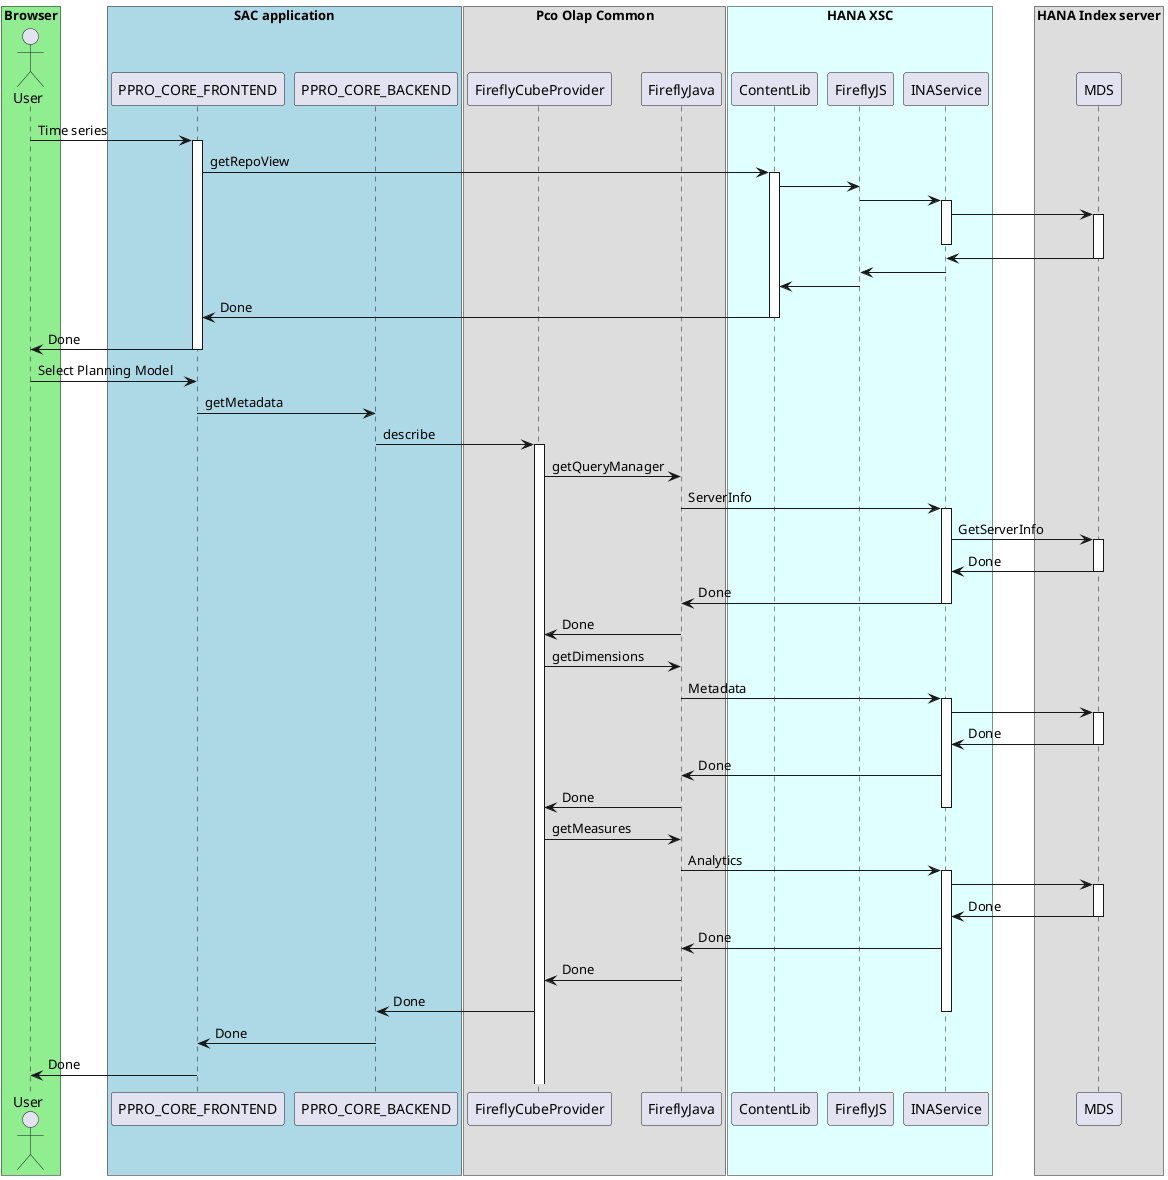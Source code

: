 //  https://apm.cf.eu10.hana.ondemand.com/e/f66da7fe-e37a-4712-a032-43754a3da350/#servicecall;sci=SERVICE-C8D137E7B20B549D;callURI=15996511Z1X1X0X91331115X20201112170906Y0Y0.session;gf=all

@startuml

actor User
User -> PPRO_CORE_FRONTEND:Time series
activate PPRO_CORE_FRONTEND
box "Browser" #LightGreen
participant User
end box

box "SAC application" #LightBlue
participant PPRO_CORE_FRONTEND
participant PPRO_CORE_BACKEND
end box

box "Pco Olap Common"
participant FireflyCubeProvider
participant FireflyJava
end box

PPRO_CORE_FRONTEND -> ContentLib: getRepoView
box "HANA XSC" #LightCyan
participant ContentLib
participant FireflyJS
participant INAService
end box

activate ContentLib

ContentLib -> FireflyJS
FireflyJS -> INAService
activate INAService


box "HANA Index server"
participant MDS
end box
INAService -> MDS
activate MDS
deactivate INAService
MDS->INAService
deactivate MDS
INAService -> FireflyJS

FireflyJS -> ContentLib

ContentLib -> PPRO_CORE_FRONTEND: Done
deactivate ContentLib



PPRO_CORE_FRONTEND -> User: Done
deactivate PPRO_CORE_FRONTEND

User -> PPRO_CORE_FRONTEND: Select Planning Model

PPRO_CORE_FRONTEND -> PPRO_CORE_BACKEND: getMetadata

PPRO_CORE_BACKEND -> FireflyCubeProvider: describe
activate FireflyCubeProvider

FireflyCubeProvider -> FireflyJava: getQueryManager

FireflyJava -> INAService: ServerInfo
activate INAService
INAService -> MDS: GetServerInfo
activate MDS
MDS -> INAService: Done
deactivate MDS
INAService  -> FireflyJava: Done
deactivate INAService
FireflyJava -> FireflyCubeProvider: Done
deactivate INAService

FireflyCubeProvider -> FireflyJava: getDimensions
FireflyJava -> INAService: Metadata
activate INAService
INAService -> MDS
activate MDS
MDS -> INAService: Done
deactivate MDS
INAService -> FireflyJava: Done
FireflyJava -> FireflyCubeProvider: Done
deactivate INAService

FireflyCubeProvider -> FireflyJava: getMeasures
FireflyJava -> INAService: Analytics
activate INAService
INAService -> MDS
activate MDS
MDS -> INAService: Done
deactivate MDS
INAService -> FireflyJava: Done
FireflyJava -> FireflyCubeProvider: Done

FireflyCubeProvider -> PPRO_CORE_BACKEND: Done
deactivate INAService


PPRO_CORE_BACKEND -> PPRO_CORE_FRONTEND: Done
PPRO_CORE_FRONTEND -> User: Done
@enduml